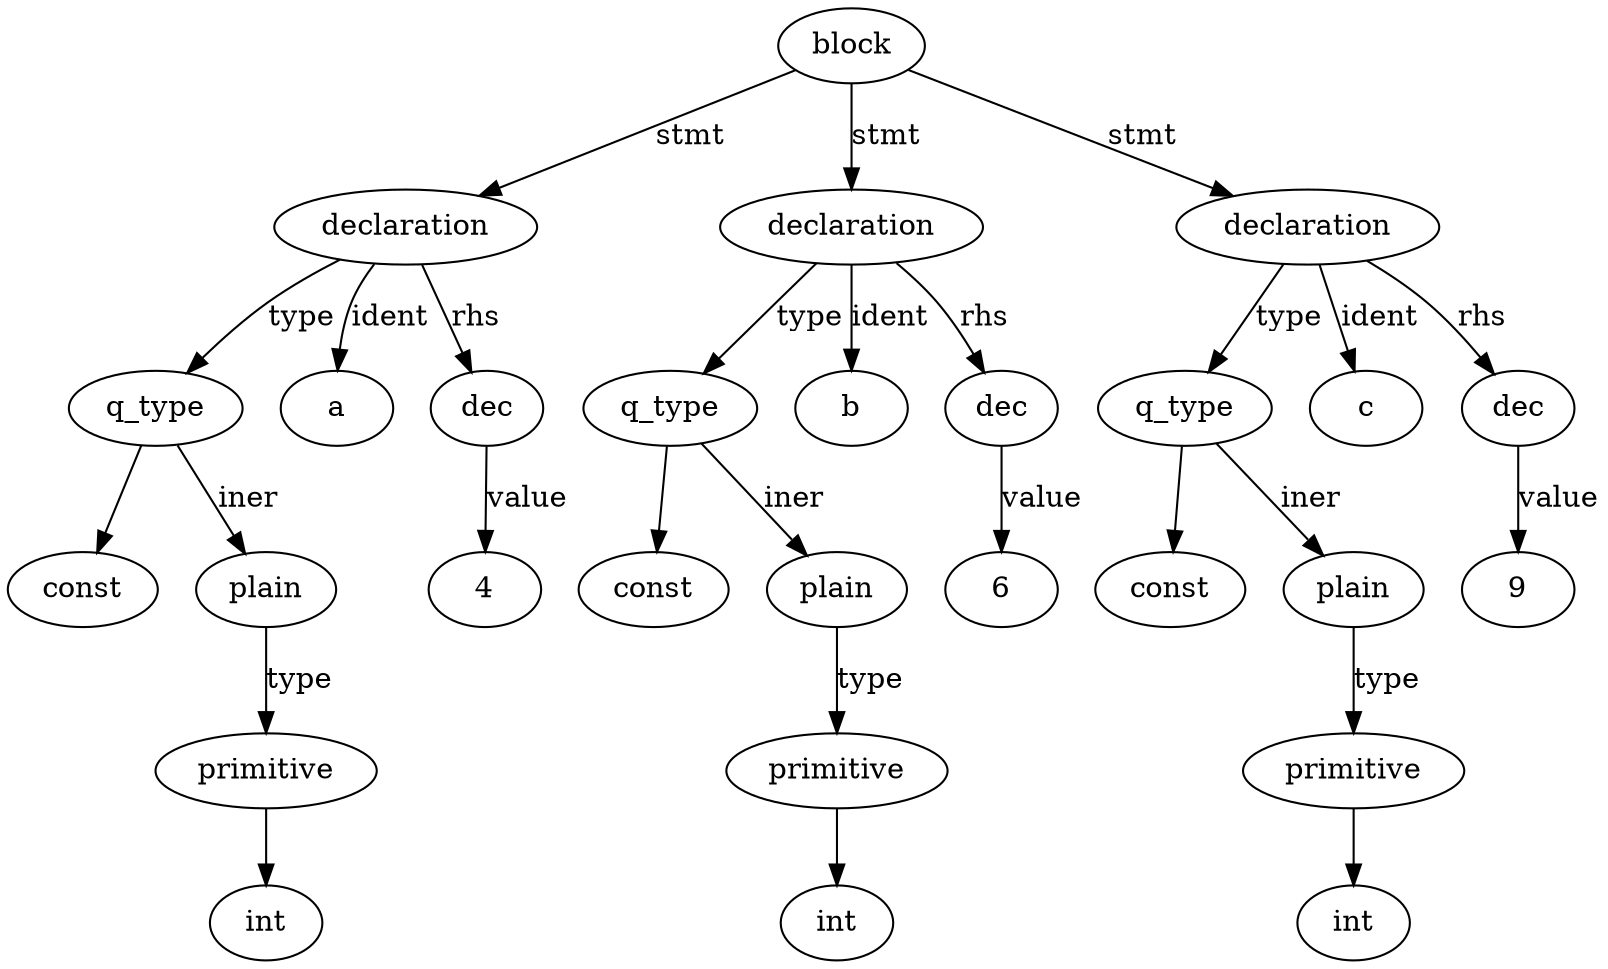 digraph AST {
 ordering="out"
 "0" [label="block"];
 "0" -> "1" [label="stmt"];
 "1" [label="declaration"];
 "1" -> "2" [label="type"];
 "2" [label="q_type"];
 "2" -> "3" [label=""];
 "3" [label="const"];
 "2" -> "4" [label="iner"];
 "4" [label="plain"];
 "4" -> "5" [label="type"];
 "5" [label="primitive"];
 "5" -> "6" [label=""];
 "6" [label="int"];
 "1" -> "7" [label="ident"];
 "7" [label="a"];
 "1" -> "8" [label="rhs"];
 "8" [label="dec"];
 "8" -> "9" [label="value"];
 "9" [label="4"];
 "0" -> "10" [label="stmt"];
 "10" [label="declaration"];
 "10" -> "11" [label="type"];
 "11" [label="q_type"];
 "11" -> "12" [label=""];
 "12" [label="const"];
 "11" -> "13" [label="iner"];
 "13" [label="plain"];
 "13" -> "14" [label="type"];
 "14" [label="primitive"];
 "14" -> "15" [label=""];
 "15" [label="int"];
 "10" -> "16" [label="ident"];
 "16" [label="b"];
 "10" -> "17" [label="rhs"];
 "17" [label="dec"];
 "17" -> "18" [label="value"];
 "18" [label="6"];
 "0" -> "19" [label="stmt"];
 "19" [label="declaration"];
 "19" -> "20" [label="type"];
 "20" [label="q_type"];
 "20" -> "21" [label=""];
 "21" [label="const"];
 "20" -> "22" [label="iner"];
 "22" [label="plain"];
 "22" -> "23" [label="type"];
 "23" [label="primitive"];
 "23" -> "24" [label=""];
 "24" [label="int"];
 "19" -> "25" [label="ident"];
 "25" [label="c"];
 "19" -> "26" [label="rhs"];
 "26" [label="dec"];
 "26" -> "27" [label="value"];
 "27" [label="9"];
}

